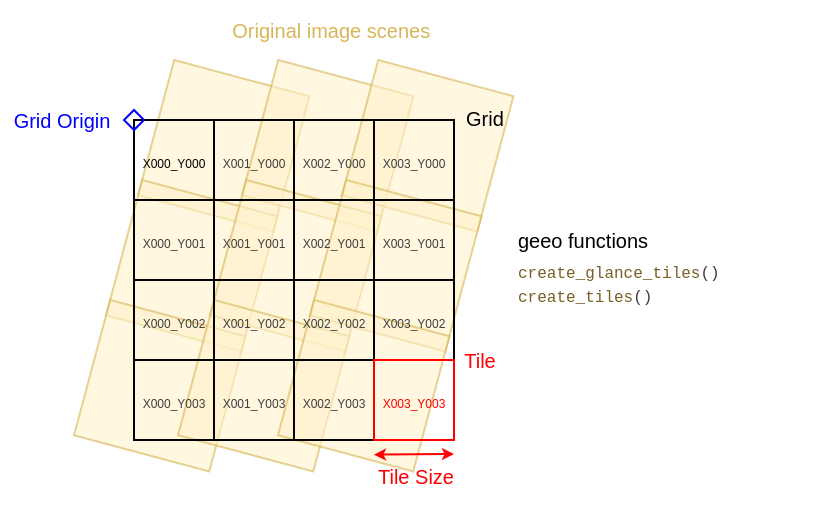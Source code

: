<mxfile>
    <diagram id="k1MsoYNXg85WH_3n2xUJ" name="Page-1">
        <mxGraphModel dx="586" dy="415" grid="1" gridSize="10" guides="1" tooltips="1" connect="1" arrows="1" fold="1" page="1" pageScale="1" pageWidth="827" pageHeight="1169" math="0" shadow="0">
            <root>
                <mxCell id="0"/>
                <mxCell id="1" parent="0"/>
                <mxCell id="31" value="" style="group" parent="1" vertex="1" connectable="0">
                    <mxGeometry x="170.004" y="210.004" width="369.996" height="205.732" as="geometry"/>
                </mxCell>
                <mxCell id="19" value="" style="whiteSpace=wrap;html=1;rotation=15;fillColor=#fff2cc;strokeColor=#d6b656;opacity=60;" parent="31" vertex="1">
                    <mxGeometry x="39.866" y="7.866" width="70" height="70" as="geometry"/>
                </mxCell>
                <mxCell id="20" value="" style="whiteSpace=wrap;html=1;rotation=15;fillColor=#fff2cc;strokeColor=#d6b656;opacity=60;" parent="31" vertex="1">
                    <mxGeometry x="23.866" y="67.866" width="70" height="70" as="geometry"/>
                </mxCell>
                <mxCell id="24" value="" style="whiteSpace=wrap;html=1;rotation=15;fillColor=#fff2cc;strokeColor=#d6b656;opacity=60;" parent="31" vertex="1">
                    <mxGeometry x="7.866" y="127.866" width="70" height="70" as="geometry"/>
                </mxCell>
                <mxCell id="25" value="" style="whiteSpace=wrap;html=1;rotation=15;fillColor=#fff2cc;strokeColor=#d6b656;opacity=60;" parent="31" vertex="1">
                    <mxGeometry x="91.866" y="7.866" width="70" height="70" as="geometry"/>
                </mxCell>
                <mxCell id="26" value="" style="whiteSpace=wrap;html=1;rotation=15;fillColor=#fff2cc;strokeColor=#d6b656;opacity=60;" parent="31" vertex="1">
                    <mxGeometry x="75.866" y="67.866" width="70" height="70" as="geometry"/>
                </mxCell>
                <mxCell id="27" value="" style="whiteSpace=wrap;html=1;rotation=15;fillColor=#fff2cc;strokeColor=#d6b656;opacity=60;" parent="31" vertex="1">
                    <mxGeometry x="59.866" y="127.866" width="70" height="70" as="geometry"/>
                </mxCell>
                <mxCell id="28" value="" style="whiteSpace=wrap;html=1;rotation=15;fillColor=#fff2cc;strokeColor=#D6B656;opacity=60;" parent="31" vertex="1">
                    <mxGeometry x="141.866" y="7.866" width="70" height="70" as="geometry"/>
                </mxCell>
                <mxCell id="29" value="" style="whiteSpace=wrap;html=1;rotation=15;fillColor=#fff2cc;strokeColor=#d6b656;opacity=60;" parent="31" vertex="1">
                    <mxGeometry x="125.866" y="67.866" width="70" height="70" as="geometry"/>
                </mxCell>
                <mxCell id="30" value="" style="whiteSpace=wrap;html=1;rotation=15;fillColor=#fff2cc;strokeColor=#d6b656;opacity=60;" parent="31" vertex="1">
                    <mxGeometry x="109.866" y="127.866" width="70" height="70" as="geometry"/>
                </mxCell>
                <mxCell id="34" value="Grid Origin" style="text;strokeColor=none;align=center;fillColor=none;html=1;verticalAlign=middle;whiteSpace=wrap;rounded=0;fontFamily=Arial;fontSize=10;fontColor=#0000FF;" parent="31" vertex="1">
                    <mxGeometry x="-36.134" y="14.996" width="60" height="30" as="geometry"/>
                </mxCell>
                <mxCell id="35" value="Tile" style="text;strokeColor=none;align=center;fillColor=none;html=1;verticalAlign=middle;whiteSpace=wrap;rounded=0;fontFamily=Arial;fontSize=10;fontColor=#FF0000;" parent="31" vertex="1">
                    <mxGeometry x="172.996" y="134.996" width="60" height="30" as="geometry"/>
                </mxCell>
                <mxCell id="36" value="" style="edgeStyle=none;orthogonalLoop=1;jettySize=auto;html=1;startArrow=classic;startFill=1;rounded=0;curved=0;strokeWidth=1;strokeColor=#FF0000;endSize=3;startSize=3;" parent="31" edge="1">
                    <mxGeometry width="80" relative="1" as="geometry">
                        <mxPoint x="149.996" y="197.326" as="sourcePoint"/>
                        <mxPoint x="189.996" y="196.996" as="targetPoint"/>
                        <Array as="points"/>
                    </mxGeometry>
                </mxCell>
                <mxCell id="39" value="Grid &lt;font style=&quot;font-size: 8px;&quot;&gt;&amp;nbsp;&lt;/font&gt;" style="text;strokeColor=none;align=left;fillColor=none;html=1;verticalAlign=middle;whiteSpace=wrap;rounded=0;fontFamily=Arial;fontSize=10;fontColor=#000000;" parent="31" vertex="1">
                    <mxGeometry x="194" width="156" height="58" as="geometry"/>
                </mxCell>
                <mxCell id="42" value="&lt;div&gt;&lt;font style=&quot;scrollbar-color: rgb(226, 226, 226) rgb(251, 251, 251);&quot;&gt;&lt;font style=&quot;scrollbar-color: rgb(226, 226, 226) rgb(251, 251, 251);&quot; face=&quot;Arial&quot;&gt;&lt;span style=&quot;scrollbar-color: rgb(226, 226, 226) rgb(251, 251, 251); white-space: pre;&quot;&gt;&lt;font style=&quot;color: rgb(0, 0, 0); font-size: 10px;&quot;&gt;geeo functions&lt;/font&gt;&lt;/span&gt;&lt;/font&gt;&lt;/font&gt;&lt;/div&gt;&lt;font style=&quot;color: rgb(63, 63, 63); scrollbar-color: rgb(226, 226, 226) rgb(251, 251, 251); font-family: Arial; font-size: 8px;&quot;&gt;&lt;font style=&quot;color: rgb(63, 63, 63); scrollbar-color: rgb(226, 226, 226) rgb(251, 251, 251);&quot;&gt;&lt;span style=&quot;scrollbar-color: rgb(226, 226, 226) rgb(251, 251, 251); font-family: Menlo, Consolas, &amp;quot;Courier New&amp;quot;, monospace, Menlo, Monaco, &amp;quot;Courier New&amp;quot;, monospace; white-space: pre; color: rgb(121, 94, 38);&quot;&gt;create_glance_tiles&lt;/span&gt;&lt;span style=&quot;scrollbar-color: rgb(226, 226, 226) rgb(251, 251, 251); font-family: Menlo, Consolas, &amp;quot;Courier New&amp;quot;, monospace, Menlo, Monaco, &amp;quot;Courier New&amp;quot;, monospace; white-space: pre; color: rgb(59, 59, 59);&quot;&gt;()&lt;/span&gt;&lt;/font&gt;&lt;/font&gt;&lt;div style=&quot;color: rgb(63, 63, 63); scrollbar-color: rgb(226, 226, 226) rgb(251, 251, 251); font-family: Arial; font-size: 10px;&quot;&gt;&lt;font style=&quot;color: rgb(63, 63, 63); scrollbar-color: rgb(226, 226, 226) rgb(251, 251, 251); font-size: 8px;&quot;&gt;&lt;span style=&quot;scrollbar-color: rgb(226, 226, 226) rgb(251, 251, 251); font-family: Menlo, Consolas, &amp;quot;Courier New&amp;quot;, monospace, Menlo, Monaco, &amp;quot;Courier New&amp;quot;, monospace; white-space: pre; color: rgb(121, 94, 38);&quot;&gt;create_tiles&lt;/span&gt;&lt;span style=&quot;scrollbar-color: rgb(226, 226, 226) rgb(251, 251, 251); font-family: Menlo, Consolas, &amp;quot;Courier New&amp;quot;, monospace, Menlo, Monaco, &amp;quot;Courier New&amp;quot;, monospace; white-space: pre; color: rgb(59, 59, 59);&quot;&gt;()&lt;/span&gt;&lt;/font&gt;&lt;/div&gt;" style="text;strokeColor=none;align=left;fillColor=none;html=1;verticalAlign=middle;whiteSpace=wrap;rounded=0;" vertex="1" parent="31">
                    <mxGeometry x="219.996" y="82.866" width="150" height="40" as="geometry"/>
                </mxCell>
                <mxCell id="2" value="&lt;font style=&quot;font-size: 6px;&quot;&gt;X000_Y000&lt;/font&gt;" style="whiteSpace=wrap;html=1;fillColor=none;fontFamily=Arial;labelBackgroundColor=none;" parent="1" vertex="1">
                    <mxGeometry x="200" y="240" width="40" height="40" as="geometry"/>
                </mxCell>
                <mxCell id="3" value="&lt;span style=&quot;color: rgb(63, 63, 63); font-size: 6px; font-style: normal; font-variant-ligatures: normal; font-variant-caps: normal; font-weight: 400; letter-spacing: normal; orphans: 2; text-align: center; text-indent: 0px; text-transform: none; widows: 2; word-spacing: 0px; -webkit-text-stroke-width: 0px; white-space: normal; text-decoration-thickness: initial; text-decoration-style: initial; text-decoration-color: initial; float: none; display: inline !important;&quot;&gt;X001_Y000&lt;/span&gt;" style="whiteSpace=wrap;html=1;fillColor=none;fontFamily=Arial;labelBackgroundColor=none;" parent="1" vertex="1">
                    <mxGeometry x="240" y="240" width="40" height="40" as="geometry"/>
                </mxCell>
                <mxCell id="4" value="&lt;span style=&quot;color: rgb(63, 63, 63); font-size: 6px; font-style: normal; font-variant-ligatures: normal; font-variant-caps: normal; font-weight: 400; letter-spacing: normal; orphans: 2; text-align: center; text-indent: 0px; text-transform: none; widows: 2; word-spacing: 0px; -webkit-text-stroke-width: 0px; white-space: normal; text-decoration-thickness: initial; text-decoration-style: initial; text-decoration-color: initial; float: none; display: inline !important;&quot;&gt;X002_Y000&lt;/span&gt;" style="whiteSpace=wrap;html=1;fillColor=none;fontFamily=Arial;labelBackgroundColor=none;" parent="1" vertex="1">
                    <mxGeometry x="280" y="240" width="40" height="40" as="geometry"/>
                </mxCell>
                <mxCell id="5" value="&lt;span style=&quot;color: rgb(63, 63, 63); font-size: 6px; font-style: normal; font-variant-ligatures: normal; font-variant-caps: normal; font-weight: 400; letter-spacing: normal; orphans: 2; text-align: center; text-indent: 0px; text-transform: none; widows: 2; word-spacing: 0px; -webkit-text-stroke-width: 0px; white-space: normal; text-decoration-thickness: initial; text-decoration-style: initial; text-decoration-color: initial; float: none; display: inline !important;&quot;&gt;X003_Y000&lt;/span&gt;" style="whiteSpace=wrap;html=1;fillColor=none;fontFamily=Arial;labelBackgroundColor=none;" parent="1" vertex="1">
                    <mxGeometry x="320" y="240" width="40" height="40" as="geometry"/>
                </mxCell>
                <mxCell id="6" value="&lt;span style=&quot;color: rgb(63, 63, 63); font-size: 6px; font-style: normal; font-variant-ligatures: normal; font-variant-caps: normal; font-weight: 400; letter-spacing: normal; orphans: 2; text-align: center; text-indent: 0px; text-transform: none; widows: 2; word-spacing: 0px; -webkit-text-stroke-width: 0px; white-space: normal; text-decoration-thickness: initial; text-decoration-style: initial; text-decoration-color: initial; float: none; display: inline !important;&quot;&gt;X000_Y001&lt;/span&gt;" style="whiteSpace=wrap;html=1;fillColor=none;fontFamily=Arial;labelBackgroundColor=none;" parent="1" vertex="1">
                    <mxGeometry x="200" y="280" width="40" height="40" as="geometry"/>
                </mxCell>
                <mxCell id="7" value="&lt;span style=&quot;color: rgb(63, 63, 63); font-size: 6px; font-style: normal; font-variant-ligatures: normal; font-variant-caps: normal; font-weight: 400; letter-spacing: normal; orphans: 2; text-align: center; text-indent: 0px; text-transform: none; widows: 2; word-spacing: 0px; -webkit-text-stroke-width: 0px; white-space: normal; text-decoration-thickness: initial; text-decoration-style: initial; text-decoration-color: initial; float: none; display: inline !important;&quot;&gt;X001_Y001&lt;/span&gt;" style="whiteSpace=wrap;html=1;fillColor=none;fontStyle=1;fontFamily=Arial;labelBackgroundColor=none;" parent="1" vertex="1">
                    <mxGeometry x="240" y="280" width="40" height="40" as="geometry"/>
                </mxCell>
                <mxCell id="8" value="&lt;span style=&quot;color: rgb(63, 63, 63); font-size: 6px; font-style: normal; font-variant-ligatures: normal; font-variant-caps: normal; font-weight: 400; letter-spacing: normal; orphans: 2; text-align: center; text-indent: 0px; text-transform: none; widows: 2; word-spacing: 0px; -webkit-text-stroke-width: 0px; white-space: normal; text-decoration-thickness: initial; text-decoration-style: initial; text-decoration-color: initial; float: none; display: inline !important;&quot;&gt;X002_Y001&lt;/span&gt;" style="whiteSpace=wrap;html=1;fillColor=none;fontFamily=Arial;labelBackgroundColor=none;" parent="1" vertex="1">
                    <mxGeometry x="280" y="280" width="40" height="40" as="geometry"/>
                </mxCell>
                <mxCell id="9" value="&lt;span style=&quot;color: rgb(63, 63, 63); font-size: 6px; font-style: normal; font-variant-ligatures: normal; font-variant-caps: normal; font-weight: 400; letter-spacing: normal; orphans: 2; text-align: center; text-indent: 0px; text-transform: none; widows: 2; word-spacing: 0px; -webkit-text-stroke-width: 0px; white-space: normal; text-decoration-thickness: initial; text-decoration-style: initial; text-decoration-color: initial; float: none; display: inline !important;&quot;&gt;X003_Y001&lt;/span&gt;" style="whiteSpace=wrap;html=1;fillColor=none;labelBackgroundColor=none;fontFamily=Arial;" parent="1" vertex="1">
                    <mxGeometry x="320" y="280" width="40" height="40" as="geometry"/>
                </mxCell>
                <mxCell id="10" value="&lt;span style=&quot;color: rgb(63, 63, 63); font-size: 6px; font-style: normal; font-variant-ligatures: normal; font-variant-caps: normal; font-weight: 400; letter-spacing: normal; orphans: 2; text-align: center; text-indent: 0px; text-transform: none; widows: 2; word-spacing: 0px; -webkit-text-stroke-width: 0px; white-space: normal; text-decoration-thickness: initial; text-decoration-style: initial; text-decoration-color: initial; float: none; display: inline !important;&quot;&gt;X000_Y002&lt;/span&gt;" style="whiteSpace=wrap;html=1;fillColor=none;labelBackgroundColor=none;fontFamily=Arial;" parent="1" vertex="1">
                    <mxGeometry x="200" y="320" width="40" height="40" as="geometry"/>
                </mxCell>
                <mxCell id="11" value="&lt;span style=&quot;color: rgb(63, 63, 63); font-size: 6px; font-style: normal; font-variant-ligatures: normal; font-variant-caps: normal; font-weight: 400; letter-spacing: normal; orphans: 2; text-align: center; text-indent: 0px; text-transform: none; widows: 2; word-spacing: 0px; -webkit-text-stroke-width: 0px; white-space: normal; text-decoration-thickness: initial; text-decoration-style: initial; text-decoration-color: initial; float: none; display: inline !important;&quot;&gt;X001_Y002&lt;/span&gt;" style="whiteSpace=wrap;html=1;fillColor=none;labelBackgroundColor=none;fontFamily=Arial;" parent="1" vertex="1">
                    <mxGeometry x="240" y="320" width="40" height="40" as="geometry"/>
                </mxCell>
                <mxCell id="12" value="&lt;span style=&quot;color: rgb(63, 63, 63); font-size: 6px; font-style: normal; font-variant-ligatures: normal; font-variant-caps: normal; font-weight: 400; letter-spacing: normal; orphans: 2; text-align: center; text-indent: 0px; text-transform: none; widows: 2; word-spacing: 0px; -webkit-text-stroke-width: 0px; white-space: normal; text-decoration-thickness: initial; text-decoration-style: initial; text-decoration-color: initial; float: none; display: inline !important;&quot;&gt;X002_Y002&lt;/span&gt;" style="whiteSpace=wrap;html=1;fillColor=none;labelBackgroundColor=none;fontFamily=Arial;" parent="1" vertex="1">
                    <mxGeometry x="280" y="320" width="40" height="40" as="geometry"/>
                </mxCell>
                <mxCell id="13" value="&lt;span style=&quot;color: rgb(63, 63, 63); font-size: 6px; font-style: normal; font-variant-ligatures: normal; font-variant-caps: normal; font-weight: 400; letter-spacing: normal; orphans: 2; text-align: center; text-indent: 0px; text-transform: none; widows: 2; word-spacing: 0px; -webkit-text-stroke-width: 0px; white-space: normal; text-decoration-thickness: initial; text-decoration-style: initial; text-decoration-color: initial; float: none; display: inline !important;&quot;&gt;X003_Y002&lt;/span&gt;" style="whiteSpace=wrap;html=1;fillColor=none;labelBackgroundColor=none;fontFamily=Arial;" parent="1" vertex="1">
                    <mxGeometry x="320" y="320" width="40" height="40" as="geometry"/>
                </mxCell>
                <mxCell id="14" value="&lt;span style=&quot;color: rgb(63, 63, 63); font-size: 6px; font-style: normal; font-variant-ligatures: normal; font-variant-caps: normal; font-weight: 400; letter-spacing: normal; orphans: 2; text-align: center; text-indent: 0px; text-transform: none; widows: 2; word-spacing: 0px; -webkit-text-stroke-width: 0px; white-space: normal; text-decoration-thickness: initial; text-decoration-style: initial; text-decoration-color: initial; float: none; display: inline !important;&quot;&gt;X000_Y003&lt;/span&gt;" style="whiteSpace=wrap;html=1;fillColor=none;labelBackgroundColor=none;fontFamily=Arial;" parent="1" vertex="1">
                    <mxGeometry x="200" y="360" width="40" height="40" as="geometry"/>
                </mxCell>
                <mxCell id="15" value="&lt;span style=&quot;color: rgb(63, 63, 63); font-size: 6px; font-style: normal; font-variant-ligatures: normal; font-variant-caps: normal; font-weight: 400; letter-spacing: normal; orphans: 2; text-align: center; text-indent: 0px; text-transform: none; widows: 2; word-spacing: 0px; -webkit-text-stroke-width: 0px; white-space: normal; text-decoration-thickness: initial; text-decoration-style: initial; text-decoration-color: initial; float: none; display: inline !important;&quot;&gt;X001_Y003&lt;/span&gt;" style="whiteSpace=wrap;html=1;fillColor=none;labelBackgroundColor=none;fontFamily=Arial;" parent="1" vertex="1">
                    <mxGeometry x="240" y="360" width="40" height="40" as="geometry"/>
                </mxCell>
                <mxCell id="16" value="&lt;span style=&quot;color: rgb(63, 63, 63); font-size: 6px; font-style: normal; font-variant-ligatures: normal; font-variant-caps: normal; font-weight: 400; letter-spacing: normal; orphans: 2; text-align: center; text-indent: 0px; text-transform: none; widows: 2; word-spacing: 0px; -webkit-text-stroke-width: 0px; white-space: normal; text-decoration-thickness: initial; text-decoration-style: initial; text-decoration-color: initial; float: none; display: inline !important;&quot;&gt;X002_Y003&lt;/span&gt;" style="whiteSpace=wrap;html=1;fillColor=none;labelBackgroundColor=none;fontFamily=Arial;" parent="1" vertex="1">
                    <mxGeometry x="280" y="360" width="40" height="40" as="geometry"/>
                </mxCell>
                <mxCell id="17" value="&lt;span style=&quot;font-size: 6px; font-style: normal; font-variant-ligatures: normal; font-variant-caps: normal; font-weight: 400; letter-spacing: normal; orphans: 2; text-align: center; text-indent: 0px; text-transform: none; widows: 2; word-spacing: 0px; -webkit-text-stroke-width: 0px; white-space: normal; text-decoration-thickness: initial; text-decoration-style: initial; text-decoration-color: initial; float: none; display: inline !important;&quot;&gt;&lt;font style=&quot;color: rgb(255, 0, 0);&quot;&gt;X003_Y003&lt;/font&gt;&lt;/span&gt;" style="whiteSpace=wrap;html=1;fillColor=none;strokeColor=#FF0000;fontFamily=Arial;labelBackgroundColor=none;" parent="1" vertex="1">
                    <mxGeometry x="320" y="360" width="40" height="40" as="geometry"/>
                </mxCell>
                <mxCell id="33" value="" style="rhombus;whiteSpace=wrap;html=1;strokeColor=#0000FF;fillColor=none;" parent="1" vertex="1">
                    <mxGeometry x="195.004" y="235.004" width="10" height="10" as="geometry"/>
                </mxCell>
                <mxCell id="37" value="Tile Size" style="text;strokeColor=none;align=center;fillColor=none;html=1;verticalAlign=middle;whiteSpace=wrap;rounded=0;fontFamily=Arial;fontSize=10;fontColor=#FF0000;" parent="1" vertex="1">
                    <mxGeometry x="311" y="403" width="60" height="30" as="geometry"/>
                </mxCell>
                <mxCell id="38" value="Original image scenes&amp;nbsp;" style="text;strokeColor=none;align=center;fillColor=none;html=1;verticalAlign=middle;whiteSpace=wrap;rounded=0;fontFamily=Arial;fontSize=10;fontColor=#D6B656;labelBackgroundColor=default;" parent="1" vertex="1">
                    <mxGeometry x="240" y="180" width="120" height="30" as="geometry"/>
                </mxCell>
            </root>
        </mxGraphModel>
    </diagram>
</mxfile>